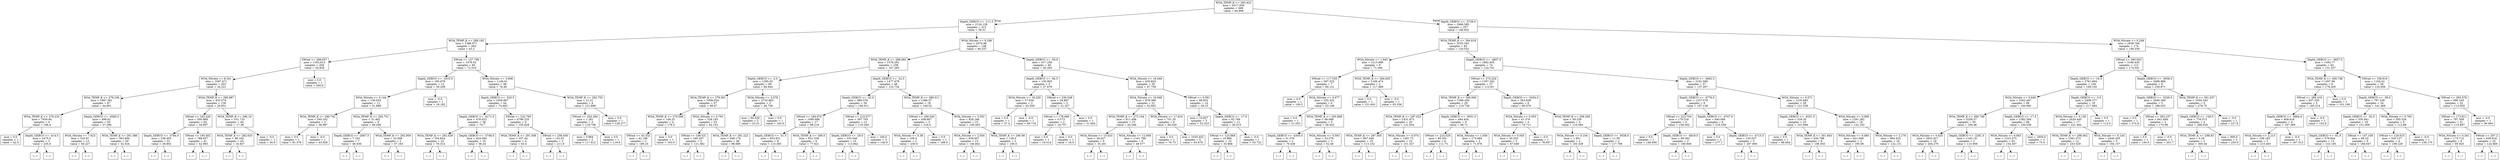 digraph Tree {
node [shape=box] ;
0 [label="WOA_TEMP_K <= 293.422\nmse = 4317.939\nsamples = 669\nvalue = 94.896"] ;
1 [label="Depth_GEBCO <= -111.5\nmse = 2124.128\nsamples = 412\nvalue = 59.31"] ;
0 -> 1 [labeldistance=2.5, labelangle=45, headlabel="True"] ;
2 [label="WOA_TEMP_K <= 289.192\nmse = 1386.971\nsamples = 264\nvalue = 43.2"] ;
1 -> 2 ;
3 [label="SWrad <= 288.657\nmse = 1163.613\nsamples = 204\nvalue = 34.928"] ;
2 -> 3 ;
4 [label="WOA_Nitrate <= 8.341\nmse = 1007.471\nsamples = 203\nvalue = 34.221"] ;
3 -> 4 ;
5 [label="WOA_TEMP_K <= 279.238\nmse = 1987.361\nsamples = 67\nvalue = 44.801"] ;
4 -> 5 ;
6 [label="WOA_TEMP_K <= 276.233\nmse = 7939.84\nsamples = 4\nvalue = 196.4"] ;
5 -> 6 ;
7 [label="mse = 0.0\nsamples = 1\nvalue = 42.0"] ;
6 -> 7 ;
8 [label="Depth_GEBCO <= -414.5\nmse = 2475.0\nsamples = 3\nvalue = 235.0"] ;
6 -> 8 ;
9 [label="(...)"] ;
8 -> 9 ;
10 [label="(...)"] ;
8 -> 10 ;
11 [label="Depth_GEBCO <= -4560.5\nmse = 498.62\nsamples = 63\nvalue = 37.296"] ;
5 -> 11 ;
12 [label="WOA_Nitrate <= 7.623\nmse = 523.87\nsamples = 13\nvalue = 56.227"] ;
11 -> 12 ;
13 [label="(...)"] ;
12 -> 13 ;
34 [label="(...)"] ;
12 -> 34 ;
35 [label="WOA_TEMP_K <= 281.586\nmse = 363.994\nsamples = 50\nvalue = 32.024"] ;
11 -> 35 ;
36 [label="(...)"] ;
35 -> 36 ;
41 [label="(...)"] ;
35 -> 41 ;
110 [label="WOA_TEMP_K <= 280.987\nmse = 433.574\nsamples = 136\nvalue = 28.931"] ;
4 -> 110 ;
111 [label="SWrad <= 193.229\nmse = 500.989\nsamples = 92\nvalue = 34.997"] ;
110 -> 111 ;
112 [label="Depth_GEBCO <= -3784.0\nmse = 236.005\nsamples = 51\nvalue = 29.602"] ;
111 -> 112 ;
113 [label="(...)"] ;
112 -> 113 ;
144 [label="(...)"] ;
112 -> 144 ;
209 [label="SWrad <= 195.402\nmse = 786.657\nsamples = 41\nvalue = 42.993"] ;
111 -> 209 ;
210 [label="(...)"] ;
209 -> 210 ;
211 [label="(...)"] ;
209 -> 211 ;
282 [label="WOA_TEMP_K <= 286.16\nmse = 101.733\nsamples = 44\nvalue = 17.38"] ;
110 -> 282 ;
283 [label="WOA_TEMP_K <= 282.633\nmse = 88.162\nsamples = 43\nvalue = 16.927"] ;
282 -> 283 ;
284 [label="(...)"] ;
283 -> 284 ;
299 [label="(...)"] ;
283 -> 299 ;
334 [label="mse = -0.0\nsamples = 1\nvalue = 50.0"] ;
282 -> 334 ;
335 [label="mse = 0.0\nsamples = 1\nvalue = 260.0"] ;
3 -> 335 ;
336 [label="SWrad <= 137.798\nmse = 1076.52\nsamples = 60\nvalue = 72.519"] ;
2 -> 336 ;
337 [label="Depth_GEBCO <= -1910.5\nmse = 185.878\nsamples = 12\nvalue = 50.209"] ;
336 -> 337 ;
338 [label="WOA_Nitrate <= 0.144\nmse = 136.053\nsamples = 11\nvalue = 51.988"] ;
337 -> 338 ;
339 [label="WOA_TEMP_K <= 290.742\nmse = 340.162\nsamples = 2\nvalue = 58.987"] ;
338 -> 339 ;
340 [label="mse = 0.0\nsamples = 1\nvalue = 81.576"] ;
339 -> 340 ;
341 [label="mse = -0.0\nsamples = 1\nvalue = 43.928"] ;
339 -> 341 ;
342 [label="WOA_TEMP_K <= 292.751\nmse = 31.462\nsamples = 9\nvalue = 49.296"] ;
338 -> 342 ;
343 [label="Depth_GEBCO <= -2667.5\nmse = 7.163\nsamples = 7\nvalue = 46.936"] ;
342 -> 343 ;
344 [label="(...)"] ;
343 -> 344 ;
355 [label="(...)"] ;
343 -> 355 ;
356 [label="WOA_TEMP_K <= 292.959\nmse = 32.008\nsamples = 2\nvalue = 57.163"] ;
342 -> 356 ;
357 [label="(...)"] ;
356 -> 357 ;
358 [label="(...)"] ;
356 -> 358 ;
359 [label="mse = -0.0\nsamples = 1\nvalue = 18.182"] ;
337 -> 359 ;
360 [label="WOA_Nitrate <= 3.608\nmse = 1146.01\nsamples = 48\nvalue = 78.49"] ;
336 -> 360 ;
361 [label="Depth_GEBCO <= -520.5\nmse = 1059.867\nsamples = 44\nvalue = 74.483"] ;
360 -> 361 ;
362 [label="Depth_GEBCO <= -4171.5\nmse = 476.032\nsamples = 38\nvalue = 70.7"] ;
361 -> 362 ;
363 [label="WOA_TEMP_K <= 292.029\nmse = 354.624\nsamples = 22\nvalue = 78.314"] ;
362 -> 363 ;
364 [label="(...)"] ;
363 -> 364 ;
385 [label="(...)"] ;
363 -> 385 ;
396 [label="Depth_GEBCO <= -3748.0\nmse = 424.584\nsamples = 16\nvalue = 58.24"] ;
362 -> 396 ;
397 [label="(...)"] ;
396 -> 397 ;
400 [label="(...)"] ;
396 -> 400 ;
415 [label="SWrad <= 222.765\nmse = 4796.233\nsamples = 6\nvalue = 105.829"] ;
361 -> 415 ;
416 [label="WOA_TEMP_K <= 291.508\nmse = 357.44\nsamples = 4\nvalue = 63.4"] ;
415 -> 416 ;
417 [label="(...)"] ;
416 -> 417 ;
422 [label="(...)"] ;
416 -> 422 ;
423 [label="SWrad <= 256.456\nmse = 141.61\nsamples = 2\nvalue = 211.9"] ;
415 -> 423 ;
424 [label="(...)"] ;
423 -> 424 ;
425 [label="(...)"] ;
423 -> 425 ;
426 [label="WOA_TEMP_K <= 292.755\nmse = 21.21\nsamples = 4\nvalue = 121.896"] ;
360 -> 426 ;
427 [label="SWrad <= 204.284\nmse = 1.281\nsamples = 3\nvalue = 118.706"] ;
426 -> 427 ;
428 [label="mse = 0.964\nsamples = 2\nvalue = 117.812"] ;
427 -> 428 ;
429 [label="mse = 0.0\nsamples = 1\nvalue = 119.6"] ;
427 -> 429 ;
430 [label="mse = 0.0\nsamples = 1\nvalue = 128.277"] ;
426 -> 430 ;
431 [label="WOA_Nitrate <= 9.186\nmse = 2074.86\nsamples = 148\nvalue = 90.537"] ;
1 -> 431 ;
432 [label="WOA_TEMP_K <= 288.092\nmse = 1576.291\nsamples = 108\nvalue = 107.283"] ;
431 -> 432 ;
433 [label="Depth_GEBCO <= -2.5\nmse = 1295.03\nsamples = 60\nvalue = 94.944"] ;
432 -> 433 ;
434 [label="WOA_TEMP_K <= 279.561\nmse = 1006.034\nsamples = 57\nvalue = 98.47"] ;
433 -> 434 ;
435 [label="WOA_TEMP_K <= 278.596\nmse = 148.25\nsamples = 4\nvalue = 178.5"] ;
434 -> 435 ;
436 [label="SWrad <= 43.332\nmse = 42.188\nsamples = 3\nvalue = 186.25"] ;
435 -> 436 ;
437 [label="(...)"] ;
436 -> 437 ;
438 [label="(...)"] ;
436 -> 438 ;
441 [label="mse = 0.0\nsamples = 1\nvalue = 163.0"] ;
435 -> 441 ;
442 [label="WOA_Nitrate <= 0.791\nmse = 528.193\nsamples = 53\nvalue = 92.152"] ;
434 -> 442 ;
443 [label="SWrad <= 108.531\nmse = 240.297\nsamples = 5\nvalue = 121.582"] ;
442 -> 443 ;
444 [label="(...)"] ;
443 -> 444 ;
445 [label="(...)"] ;
443 -> 445 ;
450 [label="WOA_TEMP_K <= 281.222\nmse = 448.174\nsamples = 48\nvalue = 88.689"] ;
442 -> 450 ;
451 [label="(...)"] ;
450 -> 451 ;
478 [label="(...)"] ;
450 -> 478 ;
521 [label="WOA_Nitrate <= 3.078\nmse = 2752.865\nsamples = 3\nvalue = 46.758"] ;
433 -> 521 ;
522 [label="mse = 60.528\nsamples = 2\nvalue = 23.51"] ;
521 -> 522 ;
523 [label="mse = 0.0\nsamples = 1\nvalue = 163.0"] ;
521 -> 523 ;
524 [label="Depth_GEBCO <= -22.5\nmse = 1477.678\nsamples = 48\nvalue = 123.734"] ;
432 -> 524 ;
525 [label="Depth_GEBCO <= -32.0\nmse = 880.576\nsamples = 30\nvalue = 108.011"] ;
524 -> 525 ;
526 [label="SWrad <= 184.974\nmse = 1090.686\nsamples = 17\nvalue = 98.219"] ;
525 -> 526 ;
527 [label="Depth_GEBCO <= -51.5\nmse = 833.631\nsamples = 8\nvalue = 115.383"] ;
526 -> 527 ;
528 [label="(...)"] ;
527 -> 528 ;
531 [label="(...)"] ;
527 -> 531 ;
540 [label="WOA_TEMP_K <= 290.0\nmse = 621.339\nsamples = 9\nvalue = 77.621"] ;
526 -> 540 ;
541 [label="(...)"] ;
540 -> 541 ;
550 [label="(...)"] ;
540 -> 550 ;
557 [label="SWrad <= 215.077\nmse = 397.705\nsamples = 13\nvalue = 119.349"] ;
525 -> 557 ;
558 [label="Depth_GEBCO <= -29.0\nmse = 333.046\nsamples = 10\nvalue = 113.842"] ;
557 -> 558 ;
559 [label="(...)"] ;
558 -> 559 ;
564 [label="(...)"] ;
558 -> 564 ;
575 [label="mse = 100.0\nsamples = 3\nvalue = 140.0"] ;
557 -> 575 ;
576 [label="WOA_TEMP_K <= 289.511\nmse = 1386.57\nsamples = 18\nvalue = 149.52"] ;
524 -> 576 ;
577 [label="SWrad <= 180.545\nmse = 458.667\nsamples = 3\nvalue = 216.0"] ;
576 -> 577 ;
578 [label="WOA_Nitrate <= 0.38\nmse = 100.0\nsamples = 2\nvalue = 230.0"] ;
577 -> 578 ;
579 [label="(...)"] ;
578 -> 579 ;
580 [label="(...)"] ;
578 -> 580 ;
581 [label="mse = 0.0\nsamples = 1\nvalue = 188.0"] ;
577 -> 581 ;
582 [label="WOA_Nitrate <= 3.552\nmse = 828.248\nsamples = 15\nvalue = 140.455"] ;
576 -> 582 ;
583 [label="WOA_Nitrate <= 2.554\nmse = 639.607\nsamples = 13\nvalue = 146.842"] ;
582 -> 583 ;
584 [label="(...)"] ;
583 -> 584 ;
593 [label="(...)"] ;
583 -> 593 ;
606 [label="WOA_TEMP_K <= 290.99\nmse = 128.0\nsamples = 2\nvalue = 100.0"] ;
582 -> 606 ;
607 [label="(...)"] ;
606 -> 607 ;
608 [label="(...)"] ;
606 -> 608 ;
609 [label="Depth_GEBCO <= -56.0\nmse = 617.256\nsamples = 40\nvalue = 45.293"] ;
431 -> 609 ;
610 [label="Depth_GEBCO <= -94.5\nmse = 130.903\nsamples = 5\nvalue = 27.679"] ;
609 -> 610 ;
611 [label="WOA_Nitrate <= 18.329\nmse = 37.934\nsamples = 2\nvalue = 43.559"] ;
610 -> 611 ;
612 [label="mse = 0.0\nsamples = 1\nvalue = 37.4"] ;
611 -> 612 ;
613 [label="mse = -0.0\nsamples = 1\nvalue = 49.718"] ;
611 -> 613 ;
614 [label="SWrad <= 236.548\nmse = 26.867\nsamples = 3\nvalue = 21.327"] ;
610 -> 614 ;
615 [label="SWrad <= 178.696\nmse = 0.573\nsamples = 2\nvalue = 18.757"] ;
614 -> 615 ;
616 [label="mse = 0.0\nsamples = 1\nvalue = 19.514"] ;
615 -> 616 ;
617 [label="mse = 0.0\nsamples = 1\nvalue = 18.0"] ;
615 -> 617 ;
618 [label="mse = 0.0\nsamples = 1\nvalue = 31.604"] ;
614 -> 618 ;
619 [label="WOA_Nitrate <= 18.449\nmse = 635.825\nsamples = 35\nvalue = 47.759"] ;
609 -> 619 ;
620 [label="WOA_Nitrate <= 16.948\nmse = 878.366\nsamples = 21\nvalue = 52.602"] ;
619 -> 620 ;
621 [label="WOA_TEMP_K <= 273.104\nmse = 811.498\nsamples = 15\nvalue = 44.546"] ;
620 -> 621 ;
622 [label="WOA_Nitrate <= 15.633\nmse = 26.627\nsamples = 6\nvalue = 35.201"] ;
621 -> 622 ;
623 [label="(...)"] ;
622 -> 623 ;
624 [label="(...)"] ;
622 -> 624 ;
625 [label="WOA_Nitrate <= 12.609\nmse = 1161.788\nsamples = 9\nvalue = 49.577"] ;
621 -> 625 ;
626 [label="(...)"] ;
625 -> 626 ;
627 [label="(...)"] ;
625 -> 627 ;
628 [label="WOA_Nitrate <= 17.816\nmse = 701.35\nsamples = 6\nvalue = 66.029"] ;
620 -> 628 ;
629 [label="mse = 0.0\nsamples = 1\nvalue = 70.73"] ;
628 -> 629 ;
630 [label="mse = 1035.452\nsamples = 5\nvalue = 63.679"] ;
628 -> 630 ;
631 [label="SWrad <= 0.591\nmse = 88.832\nsamples = 14\nvalue = 39.15"] ;
619 -> 631 ;
632 [label="mse = 10.927\nsamples = 3\nvalue = 52.323"] ;
631 -> 632 ;
633 [label="Depth_GEBCO <= -17.0\nmse = 62.766\nsamples = 11\nvalue = 36.515"] ;
631 -> 633 ;
634 [label="SWrad <= 123.668\nmse = 19.866\nsamples = 10\nvalue = 33.868"] ;
633 -> 634 ;
635 [label="(...)"] ;
634 -> 635 ;
638 [label="(...)"] ;
634 -> 638 ;
641 [label="mse = -0.0\nsamples = 1\nvalue = 53.722"] ;
633 -> 641 ;
642 [label="Depth_GEBCO <= -3728.0\nmse = 2966.385\nsamples = 257\nvalue = 146.932"] ;
0 -> 642 [labeldistance=2.5, labelangle=-45, headlabel="False"] ;
643 [label="WOA_TEMP_K <= 294.818\nmse = 2033.343\nsamples = 83\nvalue = 120.552"] ;
642 -> 643 ;
644 [label="WOA_Nitrate <= 1.945\nmse = 1213.896\nsamples = 9\nvalue = 71.594"] ;
643 -> 644 ;
645 [label="SWrad <= 117.535\nmse = 567.525\nsamples = 7\nvalue = 60.121"] ;
644 -> 645 ;
646 [label="mse = 0.0\nsamples = 1\nvalue = 109.2"] ;
645 -> 646 ;
647 [label="WOA_Nitrate <= 0.077\nmse = 255.332\nsamples = 6\nvalue = 53.109"] ;
645 -> 647 ;
648 [label="mse = 0.0\nsamples = 1\nvalue = 21.053"] ;
647 -> 648 ;
649 [label="WOA_TEMP_K <= 293.869\nmse = 98.068\nsamples = 5\nvalue = 58.452"] ;
647 -> 649 ;
650 [label="Depth_GEBCO <= -4305.0\nmse = 31.578\nsamples = 2\nvalue = 70.438"] ;
649 -> 650 ;
651 [label="(...)"] ;
650 -> 651 ;
652 [label="(...)"] ;
650 -> 652 ;
653 [label="WOA_Nitrate <= 0.593\nmse = 23.576\nsamples = 3\nvalue = 52.46"] ;
649 -> 653 ;
654 [label="(...)"] ;
653 -> 654 ;
657 [label="(...)"] ;
653 -> 657 ;
658 [label="WOA_TEMP_K <= 294.605\nmse = 1166.474\nsamples = 2\nvalue = 117.489"] ;
644 -> 658 ;
659 [label="mse = 0.0\nsamples = 1\nvalue = 151.643"] ;
658 -> 659 ;
660 [label="mse = -0.0\nsamples = 1\nvalue = 83.336"] ;
658 -> 660 ;
661 [label="Depth_GEBCO <= -4857.0\nmse = 1882.455\nsamples = 74\nvalue = 124.701"] ;
643 -> 661 ;
662 [label="SWrad <= 274.224\nmse = 1307.342\nsamples = 37\nvalue = 112.93"] ;
661 -> 662 ;
663 [label="WOA_TEMP_K <= 300.936\nmse = 1386.459\nsamples = 29\nvalue = 119.738"] ;
662 -> 663 ;
664 [label="WOA_TEMP_K <= 297.022\nmse = 1431.873\nsamples = 20\nvalue = 131.624"] ;
663 -> 664 ;
665 [label="WOA_TEMP_K <= 297.005\nmse = 867.446\nsamples = 10\nvalue = 113.152"] ;
664 -> 665 ;
666 [label="(...)"] ;
665 -> 666 ;
683 [label="(...)"] ;
665 -> 683 ;
684 [label="WOA_Nitrate <= 0.074\nmse = 1281.73\nsamples = 10\nvalue = 151.327"] ;
664 -> 684 ;
685 [label="(...)"] ;
684 -> 685 ;
692 [label="(...)"] ;
684 -> 692 ;
703 [label="Depth_GEBCO <= -5051.0\nmse = 494.454\nsamples = 9\nvalue = 96.71"] ;
663 -> 703 ;
704 [label="SWrad <= 214.529\nmse = 85.301\nsamples = 6\nvalue = 111.73"] ;
703 -> 704 ;
705 [label="(...)"] ;
704 -> 705 ;
706 [label="(...)"] ;
704 -> 706 ;
713 [label="WOA_Nitrate <= 1.658\nmse = 173.684\nsamples = 3\nvalue = 71.676"] ;
703 -> 713 ;
714 [label="(...)"] ;
713 -> 714 ;
717 [label="(...)"] ;
713 -> 717 ;
718 [label="Depth_GEBCO <= -5454.0\nmse = 363.838\nsamples = 8\nvalue = 90.076"] ;
662 -> 718 ;
719 [label="WOA_Nitrate <= 0.055\nmse = 41.376\nsamples = 4\nvalue = 74.711"] ;
718 -> 719 ;
720 [label="WOA_Nitrate <= 0.045\nmse = 30.555\nsamples = 3\nvalue = 67.649"] ;
719 -> 720 ;
721 [label="(...)"] ;
720 -> 721 ;
724 [label="(...)"] ;
720 -> 724 ;
725 [label="mse = -0.0\nsamples = 1\nvalue = 78.947"] ;
719 -> 725 ;
726 [label="WOA_TEMP_K <= 299.266\nmse = 59.239\nsamples = 4\nvalue = 110.564"] ;
718 -> 726 ;
727 [label="WOA_Nitrate <= 0.104\nmse = 1.851\nsamples = 2\nvalue = 103.329"] ;
726 -> 727 ;
728 [label="(...)"] ;
727 -> 728 ;
729 [label="(...)"] ;
727 -> 729 ;
730 [label="Depth_GEBCO <= -5038.0\nmse = 11.95\nsamples = 2\nvalue = 117.798"] ;
726 -> 730 ;
731 [label="(...)"] ;
730 -> 731 ;
732 [label="(...)"] ;
730 -> 732 ;
733 [label="Depth_GEBCO <= -4662.5\nmse = 2191.006\nsamples = 37\nvalue = 137.297"] ;
661 -> 733 ;
734 [label="Depth_GEBCO <= -4776.0\nmse = 1237.578\nsamples = 9\nvalue = 197.138"] ;
733 -> 734 ;
735 [label="SWrad <= 223.704\nmse = 170.316\nsamples = 3\nvalue = 158.302"] ;
734 -> 735 ;
736 [label="mse = 0.0\nsamples = 1\nvalue = 146.656"] ;
735 -> 736 ;
737 [label="Depth_GEBCO <= -4819.5\nmse = 69.362\nsamples = 2\nvalue = 169.949"] ;
735 -> 737 ;
738 [label="(...)"] ;
737 -> 738 ;
739 [label="(...)"] ;
737 -> 739 ;
740 [label="Depth_GEBCO <= -4747.0\nmse = 640.069\nsamples = 6\nvalue = 216.556"] ;
734 -> 740 ;
741 [label="mse = 0.0\nsamples = 1\nvalue = 277.1"] ;
740 -> 741 ;
742 [label="Depth_GEBCO <= -4715.5\nmse = 133.037\nsamples = 5\nvalue = 207.906"] ;
740 -> 742 ;
743 [label="(...)"] ;
742 -> 743 ;
748 [label="(...)"] ;
742 -> 748 ;
749 [label="WOA_Nitrate <= 0.071\nmse = 1235.683\nsamples = 28\nvalue = 121.339"] ;
733 -> 749 ;
750 [label="Depth_GEBCO <= -4531.5\nmse = 534.35\nsamples = 10\nvalue = 101.666"] ;
749 -> 750 ;
751 [label="mse = 0.0\nsamples = 1\nvalue = 68.844"] ;
750 -> 751 ;
752 [label="WOA_TEMP_K <= 301.845\nmse = 434.798\nsamples = 9\nvalue = 106.355"] ;
750 -> 752 ;
753 [label="(...)"] ;
752 -> 753 ;
768 [label="(...)"] ;
752 -> 768 ;
769 [label="WOA_Nitrate <= 0.099\nmse = 1291.282\nsamples = 18\nvalue = 132.193"] ;
749 -> 769 ;
770 [label="WOA_Nitrate <= 0.085\nmse = 621.006\nsamples = 2\nvalue = 195.08"] ;
769 -> 770 ;
771 [label="(...)"] ;
770 -> 771 ;
772 [label="(...)"] ;
770 -> 772 ;
773 [label="WOA_Nitrate <= 2.176\nmse = 664.523\nsamples = 16\nvalue = 122.131"] ;
769 -> 773 ;
774 [label="(...)"] ;
773 -> 774 ;
801 [label="(...)"] ;
773 -> 801 ;
804 [label="WOA_Nitrate <= 0.248\nmse = 2938.794\nsamples = 174\nvalue = 158.339"] ;
642 -> 804 ;
805 [label="SWrad <= 290.043\nmse = 3166.435\nsamples = 112\nvalue = 174.541"] ;
804 -> 805 ;
806 [label="Depth_GEBCO <= -16.5\nmse = 2761.904\nsamples = 104\nvalue = 169.192"] ;
805 -> 806 ;
807 [label="WOA_Nitrate <= 0.049\nmse = 2362.447\nsamples = 86\nvalue = 160.992"] ;
806 -> 807 ;
808 [label="WOA_TEMP_K <= 300.749\nmse = 3258.57\nsamples = 20\nvalue = 194.46"] ;
807 -> 808 ;
809 [label="WOA_Nitrate <= 0.025\nmse = 2652.917\nsamples = 18\nvalue = 204.279"] ;
808 -> 809 ;
810 [label="(...)"] ;
809 -> 810 ;
813 [label="(...)"] ;
809 -> 813 ;
826 [label="Depth_GEBCO <= -2281.5\nmse = 1162.19\nsamples = 2\nvalue = 115.909"] ;
808 -> 826 ;
827 [label="(...)"] ;
826 -> 827 ;
828 [label="(...)"] ;
826 -> 828 ;
829 [label="Depth_GEBCO <= -17.5\nmse = 1582.594\nsamples = 66\nvalue = 150.038"] ;
807 -> 829 ;
830 [label="WOA_Nitrate <= 0.063\nmse = 1223.575\nsamples = 63\nvalue = 154.367"] ;
829 -> 830 ;
831 [label="(...)"] ;
830 -> 831 ;
838 [label="(...)"] ;
830 -> 838 ;
925 [label="mse = 1850.0\nsamples = 3\nvalue = 75.0"] ;
829 -> 925 ;
926 [label="Depth_GEBCO <= -3.0\nmse = 2408.377\nsamples = 18\nvalue = 217.084"] ;
806 -> 926 ;
927 [label="WOA_Nitrate <= 0.136\nmse = 2029.445\nsamples = 17\nvalue = 221.462"] ;
926 -> 927 ;
928 [label="WOA_TEMP_K <= 298.002\nmse = 1361.073\nsamples = 12\nvalue = 233.529"] ;
927 -> 928 ;
929 [label="(...)"] ;
928 -> 929 ;
934 [label="(...)"] ;
928 -> 934 ;
939 [label="WOA_Nitrate <= 0.144\nmse = 2440.205\nsamples = 5\nvalue = 192.157"] ;
927 -> 939 ;
940 [label="(...)"] ;
939 -> 940 ;
945 [label="(...)"] ;
939 -> 945 ;
946 [label="mse = 0.0\nsamples = 1\nvalue = 112.0"] ;
926 -> 946 ;
947 [label="Depth_GEBCO <= -3058.0\nmse = 3489.989\nsamples = 8\nvalue = 239.871"] ;
805 -> 947 ;
948 [label="Depth_GEBCO <= -3229.5\nmse = 2040.269\nsamples = 3\nvalue = 188.033"] ;
947 -> 948 ;
949 [label="mse = 0.0\nsamples = 1\nvalue = 274.8"] ;
948 -> 949 ;
950 [label="SWrad <= 302.237\nmse = 641.494\nsamples = 2\nvalue = 170.68"] ;
948 -> 950 ;
951 [label="mse = 0.0\nsamples = 1\nvalue = 150.0"] ;
950 -> 951 ;
952 [label="mse = -0.0\nsamples = 1\nvalue = 201.7"] ;
950 -> 952 ;
953 [label="WOA_TEMP_K <= 301.037\nmse = 1050.345\nsamples = 5\nvalue = 278.75"] ;
947 -> 953 ;
954 [label="Depth_GEBCO <= -140.5\nmse = 776.573\nsamples = 4\nvalue = 286.029"] ;
953 -> 954 ;
955 [label="WOA_TEMP_K <= 298.83\nmse = 0.29\nsamples = 2\nvalue = 300.44"] ;
954 -> 955 ;
956 [label="(...)"] ;
955 -> 956 ;
957 [label="(...)"] ;
955 -> 957 ;
958 [label="mse = 900.0\nsamples = 2\nvalue = 250.0"] ;
954 -> 958 ;
959 [label="mse = -0.0\nsamples = 1\nvalue = 227.8"] ;
953 -> 959 ;
960 [label="Depth_GEBCO <= -3657.5\nmse = 1392.77\nsamples = 62\nvalue = 131.337"] ;
804 -> 960 ;
961 [label="WOA_TEMP_K <= 300.748\nmse = 1307.96\nsamples = 6\nvalue = 178.205"] ;
960 -> 961 ;
962 [label="SWrad <= 285.416\nmse = 837.355\nsamples = 5\nvalue = 185.214"] ;
961 -> 962 ;
963 [label="Depth_GEBCO <= -3664.0\nmse = 609.616\nsamples = 4\nvalue = 197.369"] ;
962 -> 963 ;
964 [label="WOA_Nitrate <= 2.215\nmse = 108.165\nsamples = 3\nvalue = 215.403"] ;
963 -> 964 ;
965 [label="(...)"] ;
964 -> 965 ;
968 [label="(...)"] ;
964 -> 968 ;
969 [label="mse = -0.0\nsamples = 1\nvalue = 167.313"] ;
963 -> 969 ;
970 [label="mse = -0.0\nsamples = 1\nvalue = 152.8"] ;
962 -> 970 ;
971 [label="mse = 0.0\nsamples = 1\nvalue = 101.106"] ;
961 -> 971 ;
972 [label="SWrad <= 158.819\nmse = 1104.52\nsamples = 56\nvalue = 125.656"] ;
960 -> 972 ;
973 [label="Depth_GEBCO <= -39.0\nmse = 797.339\nsamples = 24\nvalue = 141.469"] ;
972 -> 973 ;
974 [label="Depth_GEBCO <= -52.5\nmse = 530.841\nsamples = 19\nvalue = 151.006"] ;
973 -> 974 ;
975 [label="Depth_GEBCO <= -61.0\nmse = 579.644\nsamples = 13\nvalue = 143.185"] ;
974 -> 975 ;
976 [label="(...)"] ;
975 -> 976 ;
987 [label="(...)"] ;
975 -> 987 ;
996 [label="SWrad <= 147.108\nmse = 66.25\nsamples = 6\nvalue = 166.647"] ;
974 -> 996 ;
997 [label="(...)"] ;
996 -> 997 ;
998 [label="(...)"] ;
996 -> 998 ;
1001 [label="WOA_Nitrate <= 0.765\nmse = 505.526\nsamples = 5\nvalue = 112.86"] ;
973 -> 1001 ;
1002 [label="SWrad <= 129.015\nmse = 320.127\nsamples = 4\nvalue = 108.229"] ;
1001 -> 1002 ;
1003 [label="(...)"] ;
1002 -> 1003 ;
1004 [label="(...)"] ;
1002 -> 1004 ;
1005 [label="mse = -0.0\nsamples = 1\nvalue = 159.175"] ;
1001 -> 1005 ;
1006 [label="SWrad <= 285.576\nmse = 990.165\nsamples = 32\nvalue = 113.005"] ;
972 -> 1006 ;
1007 [label="SWrad <= 173.811\nmse = 797.509\nsamples = 31\nvalue = 115.897"] ;
1006 -> 1007 ;
1008 [label="WOA_Nitrate <= 0.341\nmse = 175.712\nsamples = 9\nvalue = 85.925"] ;
1007 -> 1008 ;
1009 [label="(...)"] ;
1008 -> 1009 ;
1010 [label="(...)"] ;
1008 -> 1010 ;
1025 [label="SWrad <= 207.2\nmse = 639.618\nsamples = 22\nvalue = 124.669"] ;
1007 -> 1025 ;
1026 [label="(...)"] ;
1025 -> 1026 ;
1035 [label="(...)"] ;
1025 -> 1035 ;
1058 [label="mse = -0.0\nsamples = 1\nvalue = 36.364"] ;
1006 -> 1058 ;
}